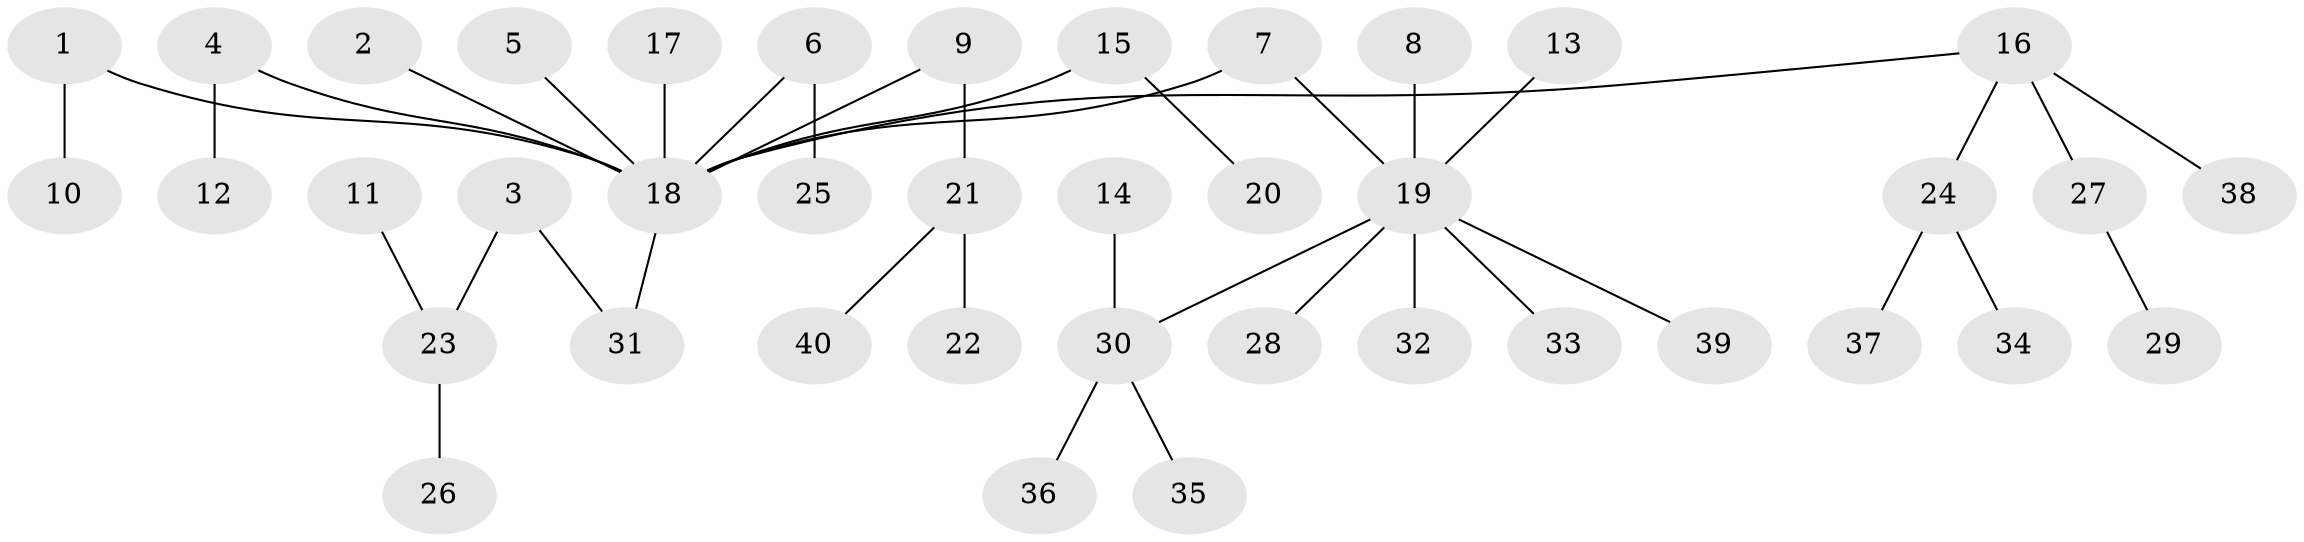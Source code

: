 // original degree distribution, {9: 0.0125, 3: 0.125, 4: 0.0875, 2: 0.2625, 5: 0.025, 1: 0.4875}
// Generated by graph-tools (version 1.1) at 2025/50/03/09/25 03:50:19]
// undirected, 40 vertices, 39 edges
graph export_dot {
graph [start="1"]
  node [color=gray90,style=filled];
  1;
  2;
  3;
  4;
  5;
  6;
  7;
  8;
  9;
  10;
  11;
  12;
  13;
  14;
  15;
  16;
  17;
  18;
  19;
  20;
  21;
  22;
  23;
  24;
  25;
  26;
  27;
  28;
  29;
  30;
  31;
  32;
  33;
  34;
  35;
  36;
  37;
  38;
  39;
  40;
  1 -- 10 [weight=1.0];
  1 -- 18 [weight=1.0];
  2 -- 18 [weight=1.0];
  3 -- 23 [weight=1.0];
  3 -- 31 [weight=1.0];
  4 -- 12 [weight=1.0];
  4 -- 18 [weight=1.0];
  5 -- 18 [weight=1.0];
  6 -- 18 [weight=1.0];
  6 -- 25 [weight=1.0];
  7 -- 18 [weight=1.0];
  7 -- 19 [weight=1.0];
  8 -- 19 [weight=1.0];
  9 -- 18 [weight=1.0];
  9 -- 21 [weight=1.0];
  11 -- 23 [weight=1.0];
  13 -- 19 [weight=1.0];
  14 -- 30 [weight=1.0];
  15 -- 18 [weight=1.0];
  15 -- 20 [weight=1.0];
  16 -- 18 [weight=1.0];
  16 -- 24 [weight=1.0];
  16 -- 27 [weight=1.0];
  16 -- 38 [weight=1.0];
  17 -- 18 [weight=1.0];
  18 -- 31 [weight=1.0];
  19 -- 28 [weight=1.0];
  19 -- 30 [weight=1.0];
  19 -- 32 [weight=1.0];
  19 -- 33 [weight=1.0];
  19 -- 39 [weight=1.0];
  21 -- 22 [weight=1.0];
  21 -- 40 [weight=1.0];
  23 -- 26 [weight=1.0];
  24 -- 34 [weight=1.0];
  24 -- 37 [weight=1.0];
  27 -- 29 [weight=1.0];
  30 -- 35 [weight=1.0];
  30 -- 36 [weight=1.0];
}
